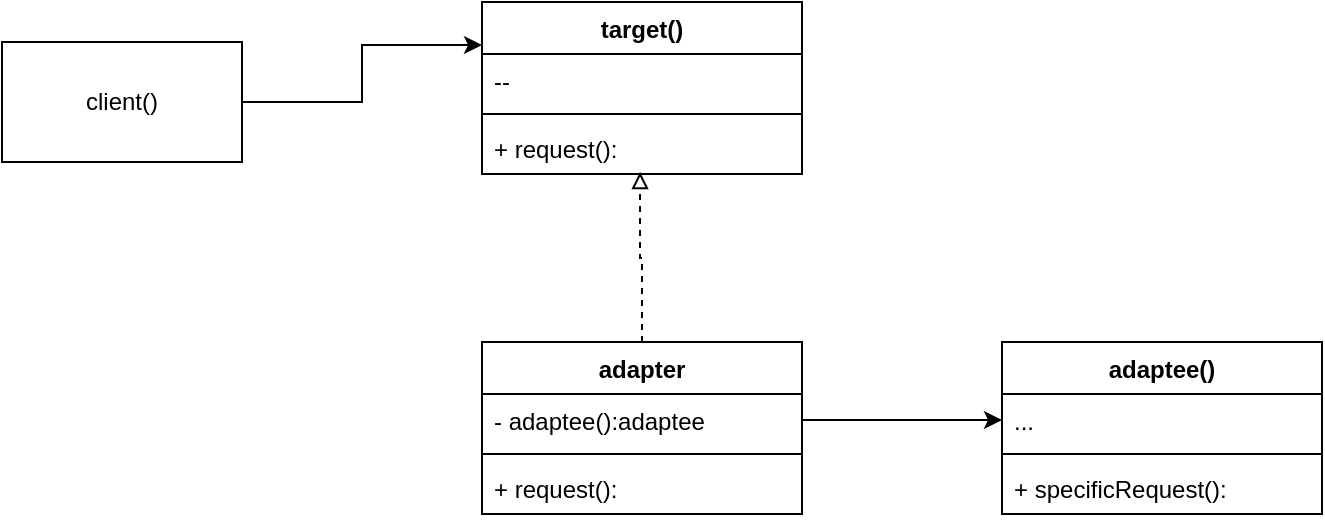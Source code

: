 <mxfile version="26.2.9">
  <diagram name="Страница — 1" id="htqwrCR4Y5QF2zmrETf_">
    <mxGraphModel dx="1380" dy="764" grid="1" gridSize="10" guides="1" tooltips="1" connect="1" arrows="1" fold="1" page="1" pageScale="1" pageWidth="827" pageHeight="1169" math="0" shadow="0">
      <root>
        <mxCell id="0" />
        <mxCell id="1" parent="0" />
        <mxCell id="pEkQfoGTQluIzDU_Wfvd-6" style="edgeStyle=orthogonalEdgeStyle;rounded=0;orthogonalLoop=1;jettySize=auto;html=1;exitX=1;exitY=0.5;exitDx=0;exitDy=0;entryX=0;entryY=0.25;entryDx=0;entryDy=0;" edge="1" parent="1" source="pEkQfoGTQluIzDU_Wfvd-1" target="pEkQfoGTQluIzDU_Wfvd-2">
          <mxGeometry relative="1" as="geometry" />
        </mxCell>
        <mxCell id="pEkQfoGTQluIzDU_Wfvd-1" value="client()" style="rounded=0;whiteSpace=wrap;html=1;" vertex="1" parent="1">
          <mxGeometry x="80" y="170" width="120" height="60" as="geometry" />
        </mxCell>
        <mxCell id="pEkQfoGTQluIzDU_Wfvd-2" value="target()" style="swimlane;fontStyle=1;align=center;verticalAlign=top;childLayout=stackLayout;horizontal=1;startSize=26;horizontalStack=0;resizeParent=1;resizeParentMax=0;resizeLast=0;collapsible=1;marginBottom=0;whiteSpace=wrap;html=1;" vertex="1" parent="1">
          <mxGeometry x="320" y="150" width="160" height="86" as="geometry" />
        </mxCell>
        <mxCell id="pEkQfoGTQluIzDU_Wfvd-3" value="--" style="text;strokeColor=none;fillColor=none;align=left;verticalAlign=top;spacingLeft=4;spacingRight=4;overflow=hidden;rotatable=0;points=[[0,0.5],[1,0.5]];portConstraint=eastwest;whiteSpace=wrap;html=1;" vertex="1" parent="pEkQfoGTQluIzDU_Wfvd-2">
          <mxGeometry y="26" width="160" height="26" as="geometry" />
        </mxCell>
        <mxCell id="pEkQfoGTQluIzDU_Wfvd-4" value="" style="line;strokeWidth=1;fillColor=none;align=left;verticalAlign=middle;spacingTop=-1;spacingLeft=3;spacingRight=3;rotatable=0;labelPosition=right;points=[];portConstraint=eastwest;strokeColor=inherit;" vertex="1" parent="pEkQfoGTQluIzDU_Wfvd-2">
          <mxGeometry y="52" width="160" height="8" as="geometry" />
        </mxCell>
        <mxCell id="pEkQfoGTQluIzDU_Wfvd-5" value="+ request():" style="text;strokeColor=none;fillColor=none;align=left;verticalAlign=top;spacingLeft=4;spacingRight=4;overflow=hidden;rotatable=0;points=[[0,0.5],[1,0.5]];portConstraint=eastwest;whiteSpace=wrap;html=1;" vertex="1" parent="pEkQfoGTQluIzDU_Wfvd-2">
          <mxGeometry y="60" width="160" height="26" as="geometry" />
        </mxCell>
        <mxCell id="pEkQfoGTQluIzDU_Wfvd-7" value="adaptee()" style="swimlane;fontStyle=1;align=center;verticalAlign=top;childLayout=stackLayout;horizontal=1;startSize=26;horizontalStack=0;resizeParent=1;resizeParentMax=0;resizeLast=0;collapsible=1;marginBottom=0;whiteSpace=wrap;html=1;" vertex="1" parent="1">
          <mxGeometry x="580" y="320" width="160" height="86" as="geometry" />
        </mxCell>
        <mxCell id="pEkQfoGTQluIzDU_Wfvd-8" value="..." style="text;strokeColor=none;fillColor=none;align=left;verticalAlign=top;spacingLeft=4;spacingRight=4;overflow=hidden;rotatable=0;points=[[0,0.5],[1,0.5]];portConstraint=eastwest;whiteSpace=wrap;html=1;" vertex="1" parent="pEkQfoGTQluIzDU_Wfvd-7">
          <mxGeometry y="26" width="160" height="26" as="geometry" />
        </mxCell>
        <mxCell id="pEkQfoGTQluIzDU_Wfvd-9" value="" style="line;strokeWidth=1;fillColor=none;align=left;verticalAlign=middle;spacingTop=-1;spacingLeft=3;spacingRight=3;rotatable=0;labelPosition=right;points=[];portConstraint=eastwest;strokeColor=inherit;" vertex="1" parent="pEkQfoGTQluIzDU_Wfvd-7">
          <mxGeometry y="52" width="160" height="8" as="geometry" />
        </mxCell>
        <mxCell id="pEkQfoGTQluIzDU_Wfvd-10" value="+ specificRequest():" style="text;strokeColor=none;fillColor=none;align=left;verticalAlign=top;spacingLeft=4;spacingRight=4;overflow=hidden;rotatable=0;points=[[0,0.5],[1,0.5]];portConstraint=eastwest;whiteSpace=wrap;html=1;" vertex="1" parent="pEkQfoGTQluIzDU_Wfvd-7">
          <mxGeometry y="60" width="160" height="26" as="geometry" />
        </mxCell>
        <mxCell id="pEkQfoGTQluIzDU_Wfvd-11" value="adapter" style="swimlane;fontStyle=1;align=center;verticalAlign=top;childLayout=stackLayout;horizontal=1;startSize=26;horizontalStack=0;resizeParent=1;resizeParentMax=0;resizeLast=0;collapsible=1;marginBottom=0;whiteSpace=wrap;html=1;" vertex="1" parent="1">
          <mxGeometry x="320" y="320" width="160" height="86" as="geometry" />
        </mxCell>
        <mxCell id="pEkQfoGTQluIzDU_Wfvd-12" value="- adaptee():adaptee" style="text;strokeColor=none;fillColor=none;align=left;verticalAlign=top;spacingLeft=4;spacingRight=4;overflow=hidden;rotatable=0;points=[[0,0.5],[1,0.5]];portConstraint=eastwest;whiteSpace=wrap;html=1;" vertex="1" parent="pEkQfoGTQluIzDU_Wfvd-11">
          <mxGeometry y="26" width="160" height="26" as="geometry" />
        </mxCell>
        <mxCell id="pEkQfoGTQluIzDU_Wfvd-13" value="" style="line;strokeWidth=1;fillColor=none;align=left;verticalAlign=middle;spacingTop=-1;spacingLeft=3;spacingRight=3;rotatable=0;labelPosition=right;points=[];portConstraint=eastwest;strokeColor=inherit;" vertex="1" parent="pEkQfoGTQluIzDU_Wfvd-11">
          <mxGeometry y="52" width="160" height="8" as="geometry" />
        </mxCell>
        <mxCell id="pEkQfoGTQluIzDU_Wfvd-14" value="+ request():" style="text;strokeColor=none;fillColor=none;align=left;verticalAlign=top;spacingLeft=4;spacingRight=4;overflow=hidden;rotatable=0;points=[[0,0.5],[1,0.5]];portConstraint=eastwest;whiteSpace=wrap;html=1;" vertex="1" parent="pEkQfoGTQluIzDU_Wfvd-11">
          <mxGeometry y="60" width="160" height="26" as="geometry" />
        </mxCell>
        <mxCell id="pEkQfoGTQluIzDU_Wfvd-15" style="edgeStyle=orthogonalEdgeStyle;rounded=0;orthogonalLoop=1;jettySize=auto;html=1;entryX=0.494;entryY=0.962;entryDx=0;entryDy=0;entryPerimeter=0;dashed=1;endArrow=block;endFill=0;" edge="1" parent="1" source="pEkQfoGTQluIzDU_Wfvd-11" target="pEkQfoGTQluIzDU_Wfvd-5">
          <mxGeometry relative="1" as="geometry">
            <Array as="points">
              <mxPoint x="400" y="278" />
            </Array>
          </mxGeometry>
        </mxCell>
        <mxCell id="pEkQfoGTQluIzDU_Wfvd-16" style="edgeStyle=orthogonalEdgeStyle;rounded=0;orthogonalLoop=1;jettySize=auto;html=1;exitX=1;exitY=0.5;exitDx=0;exitDy=0;entryX=0;entryY=0.5;entryDx=0;entryDy=0;" edge="1" parent="1" source="pEkQfoGTQluIzDU_Wfvd-12" target="pEkQfoGTQluIzDU_Wfvd-8">
          <mxGeometry relative="1" as="geometry" />
        </mxCell>
      </root>
    </mxGraphModel>
  </diagram>
</mxfile>
